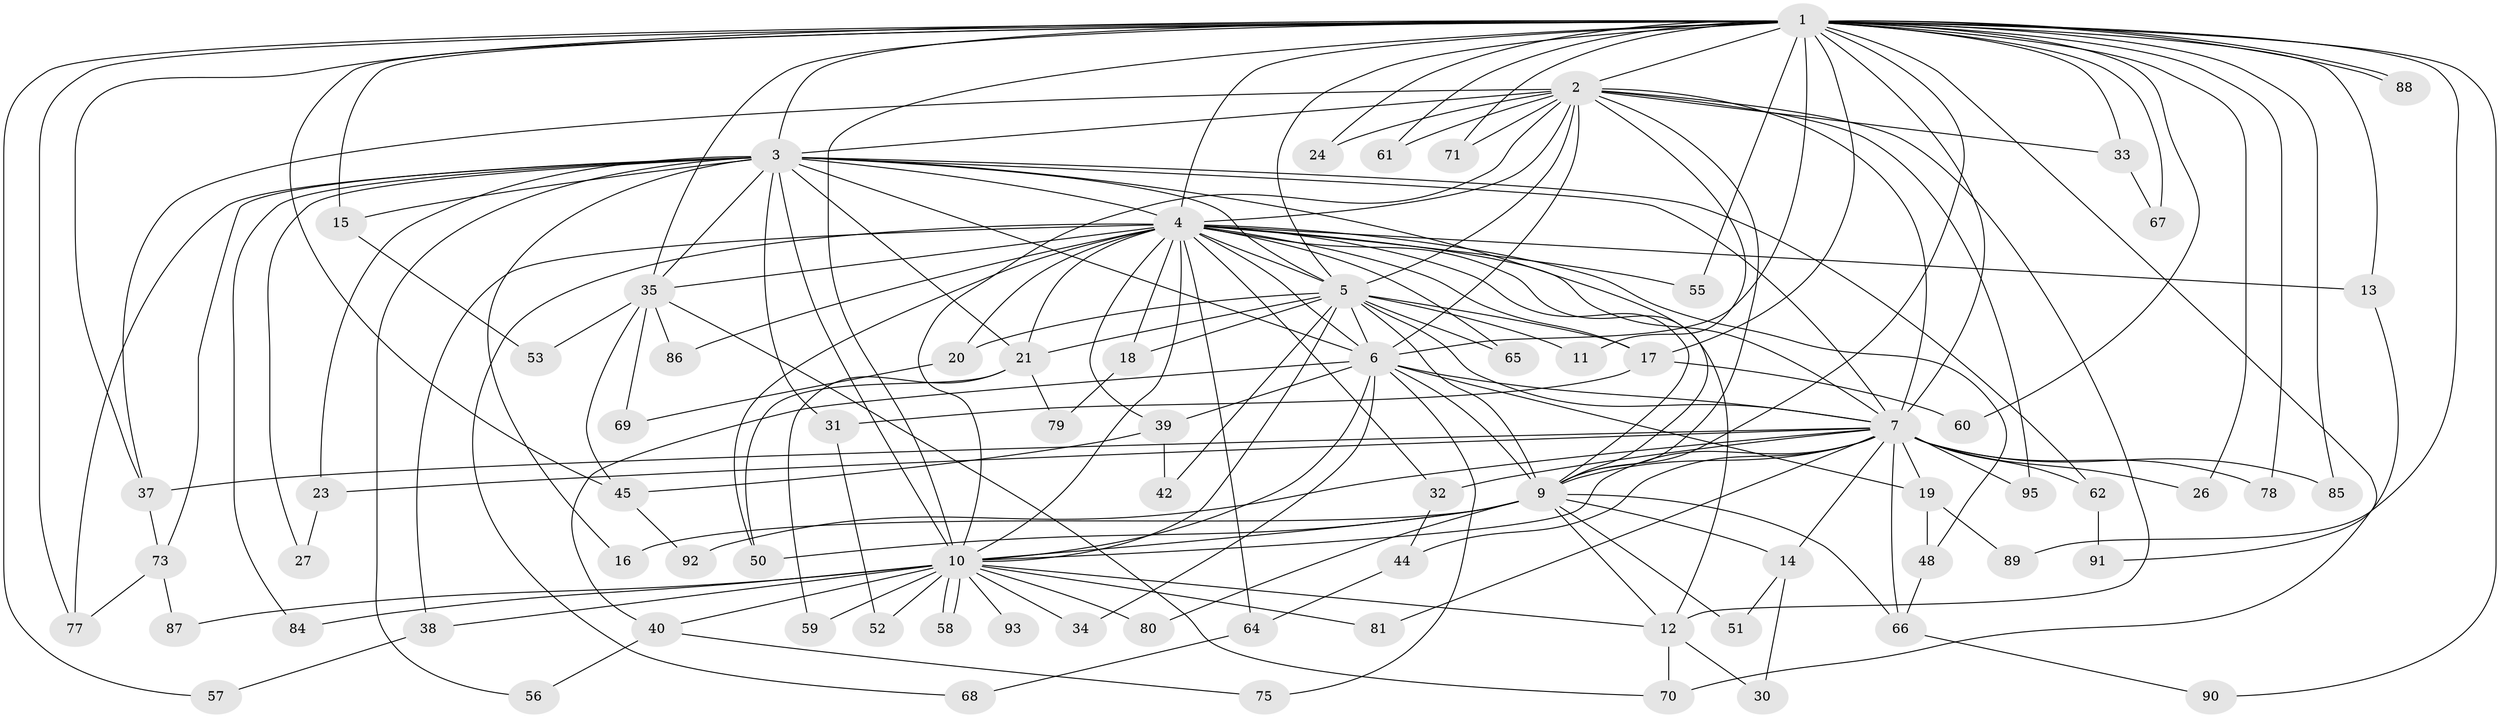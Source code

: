 // original degree distribution, {23: 0.010416666666666666, 19: 0.020833333333333332, 21: 0.010416666666666666, 26: 0.010416666666666666, 17: 0.010416666666666666, 14: 0.010416666666666666, 25: 0.010416666666666666, 16: 0.010416666666666666, 24: 0.010416666666666666, 2: 0.5520833333333334, 6: 0.020833333333333332, 3: 0.19791666666666666, 5: 0.041666666666666664, 4: 0.07291666666666667, 7: 0.010416666666666666}
// Generated by graph-tools (version 1.1) at 2025/41/03/06/25 10:41:34]
// undirected, 76 vertices, 180 edges
graph export_dot {
graph [start="1"]
  node [color=gray90,style=filled];
  1 [super="+8"];
  2 [super="+72"];
  3 [super="+22"];
  4 [super="+47"];
  5 [super="+76"];
  6 [super="+29"];
  7 [super="+36"];
  9;
  10 [super="+41"];
  11;
  12 [super="+49"];
  13;
  14 [super="+25"];
  15;
  16;
  17 [super="+28"];
  18;
  19;
  20;
  21 [super="+94"];
  23;
  24;
  26;
  27;
  30;
  31;
  32;
  33;
  34;
  35 [super="+43"];
  37 [super="+63"];
  38 [super="+96"];
  39;
  40;
  42;
  44;
  45 [super="+46"];
  48;
  50 [super="+54"];
  51;
  52;
  53;
  55;
  56;
  57;
  58;
  59;
  60;
  61;
  62;
  64;
  65;
  66 [super="+74"];
  67;
  68;
  69;
  70 [super="+82"];
  71;
  73;
  75;
  77 [super="+83"];
  78;
  79;
  80;
  81;
  84;
  85;
  86;
  87;
  88;
  89;
  90;
  91;
  92;
  93;
  95;
  1 -- 2 [weight=2];
  1 -- 3 [weight=2];
  1 -- 4 [weight=2];
  1 -- 5 [weight=2];
  1 -- 6 [weight=2];
  1 -- 7 [weight=3];
  1 -- 9 [weight=2];
  1 -- 10 [weight=2];
  1 -- 17;
  1 -- 26;
  1 -- 37;
  1 -- 45;
  1 -- 57;
  1 -- 60;
  1 -- 70;
  1 -- 77;
  1 -- 85;
  1 -- 88;
  1 -- 88;
  1 -- 89;
  1 -- 90;
  1 -- 67;
  1 -- 71;
  1 -- 13;
  1 -- 78;
  1 -- 15;
  1 -- 24;
  1 -- 33;
  1 -- 35;
  1 -- 55;
  1 -- 61;
  2 -- 3 [weight=2];
  2 -- 4;
  2 -- 5 [weight=2];
  2 -- 6;
  2 -- 7;
  2 -- 9;
  2 -- 10;
  2 -- 11;
  2 -- 24;
  2 -- 33;
  2 -- 37;
  2 -- 61;
  2 -- 71;
  2 -- 95;
  2 -- 12;
  3 -- 4;
  3 -- 5;
  3 -- 6;
  3 -- 7;
  3 -- 9;
  3 -- 10 [weight=2];
  3 -- 15;
  3 -- 16;
  3 -- 21;
  3 -- 23;
  3 -- 27;
  3 -- 31;
  3 -- 35;
  3 -- 56;
  3 -- 62;
  3 -- 73;
  3 -- 84;
  3 -- 77;
  4 -- 5;
  4 -- 6;
  4 -- 7;
  4 -- 9;
  4 -- 10;
  4 -- 13;
  4 -- 17;
  4 -- 18;
  4 -- 20;
  4 -- 21;
  4 -- 32;
  4 -- 35;
  4 -- 38 [weight=2];
  4 -- 39;
  4 -- 48;
  4 -- 50;
  4 -- 64;
  4 -- 65;
  4 -- 68;
  4 -- 86;
  4 -- 55;
  4 -- 12;
  5 -- 6;
  5 -- 7;
  5 -- 9;
  5 -- 10;
  5 -- 11;
  5 -- 18;
  5 -- 20;
  5 -- 42;
  5 -- 65;
  5 -- 21;
  5 -- 17;
  6 -- 7;
  6 -- 9;
  6 -- 10;
  6 -- 19 [weight=2];
  6 -- 34;
  6 -- 40;
  6 -- 75;
  6 -- 39;
  7 -- 9;
  7 -- 10;
  7 -- 14 [weight=2];
  7 -- 19;
  7 -- 23;
  7 -- 26;
  7 -- 32;
  7 -- 44;
  7 -- 62;
  7 -- 66;
  7 -- 78;
  7 -- 81;
  7 -- 85;
  7 -- 92;
  7 -- 95;
  7 -- 37;
  9 -- 10;
  9 -- 12;
  9 -- 14;
  9 -- 16;
  9 -- 50;
  9 -- 51;
  9 -- 80;
  9 -- 66;
  10 -- 12;
  10 -- 34;
  10 -- 38 [weight=2];
  10 -- 40;
  10 -- 52;
  10 -- 58;
  10 -- 58;
  10 -- 59;
  10 -- 80;
  10 -- 81;
  10 -- 84;
  10 -- 87;
  10 -- 93 [weight=2];
  12 -- 30;
  12 -- 70;
  13 -- 91;
  14 -- 30;
  14 -- 51;
  15 -- 53;
  17 -- 31;
  17 -- 60;
  18 -- 79;
  19 -- 48;
  19 -- 89;
  20 -- 69;
  21 -- 59;
  21 -- 79;
  21 -- 50;
  23 -- 27;
  31 -- 52;
  32 -- 44;
  33 -- 67;
  35 -- 45;
  35 -- 69;
  35 -- 70;
  35 -- 86;
  35 -- 53;
  37 -- 73;
  38 -- 57;
  39 -- 42;
  39 -- 45;
  40 -- 56;
  40 -- 75;
  44 -- 64;
  45 -- 92;
  48 -- 66;
  62 -- 91;
  64 -- 68;
  66 -- 90;
  73 -- 87;
  73 -- 77;
}

